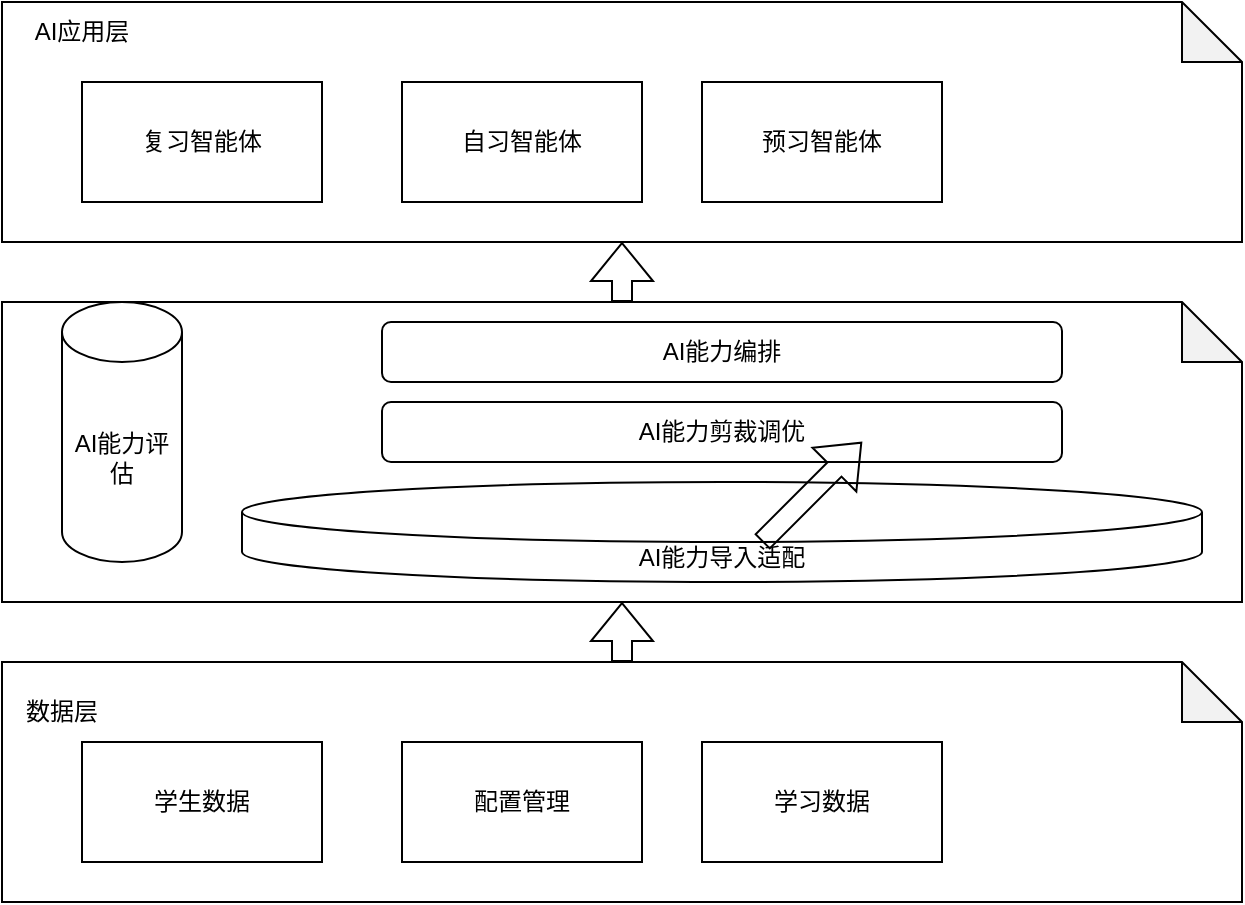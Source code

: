 <mxfile version="26.0.5">
  <diagram name="第 1 页" id="Zvt5n1aen7zP3Oayx_7U">
    <mxGraphModel dx="1050" dy="611" grid="1" gridSize="10" guides="1" tooltips="1" connect="1" arrows="1" fold="1" page="1" pageScale="1" pageWidth="827" pageHeight="1169" math="0" shadow="0">
      <root>
        <mxCell id="0" />
        <mxCell id="1" parent="0" />
        <mxCell id="DYtknpNxplZgI2DQsi1V-20" value="" style="shape=note;whiteSpace=wrap;html=1;backgroundOutline=1;darkOpacity=0.05;" vertex="1" parent="1">
          <mxGeometry x="130" y="260" width="620" height="150" as="geometry" />
        </mxCell>
        <mxCell id="DYtknpNxplZgI2DQsi1V-4" value="" style="shape=note;whiteSpace=wrap;html=1;backgroundOutline=1;darkOpacity=0.05;" vertex="1" parent="1">
          <mxGeometry x="130" y="440" width="620" height="120" as="geometry" />
        </mxCell>
        <mxCell id="DYtknpNxplZgI2DQsi1V-1" value="学生数据" style="rounded=0;whiteSpace=wrap;html=1;" vertex="1" parent="1">
          <mxGeometry x="170" y="480" width="120" height="60" as="geometry" />
        </mxCell>
        <mxCell id="DYtknpNxplZgI2DQsi1V-3" value="配置管理" style="rounded=0;whiteSpace=wrap;html=1;" vertex="1" parent="1">
          <mxGeometry x="330" y="480" width="120" height="60" as="geometry" />
        </mxCell>
        <mxCell id="DYtknpNxplZgI2DQsi1V-5" value="数据层" style="text;html=1;align=center;verticalAlign=middle;whiteSpace=wrap;rounded=0;" vertex="1" parent="1">
          <mxGeometry x="130" y="450" width="60" height="30" as="geometry" />
        </mxCell>
        <mxCell id="DYtknpNxplZgI2DQsi1V-6" value="学习数据" style="rounded=0;whiteSpace=wrap;html=1;" vertex="1" parent="1">
          <mxGeometry x="480" y="480" width="120" height="60" as="geometry" />
        </mxCell>
        <mxCell id="DYtknpNxplZgI2DQsi1V-8" value="" style="shape=note;whiteSpace=wrap;html=1;backgroundOutline=1;darkOpacity=0.05;" vertex="1" parent="1">
          <mxGeometry x="130" y="110" width="620" height="120" as="geometry" />
        </mxCell>
        <mxCell id="DYtknpNxplZgI2DQsi1V-9" value="复习智能体" style="rounded=0;whiteSpace=wrap;html=1;" vertex="1" parent="1">
          <mxGeometry x="170" y="150" width="120" height="60" as="geometry" />
        </mxCell>
        <mxCell id="DYtknpNxplZgI2DQsi1V-10" value="自习智能体" style="rounded=0;whiteSpace=wrap;html=1;" vertex="1" parent="1">
          <mxGeometry x="330" y="150" width="120" height="60" as="geometry" />
        </mxCell>
        <mxCell id="DYtknpNxplZgI2DQsi1V-11" value="预习智能体" style="rounded=0;whiteSpace=wrap;html=1;" vertex="1" parent="1">
          <mxGeometry x="480" y="150" width="120" height="60" as="geometry" />
        </mxCell>
        <mxCell id="DYtknpNxplZgI2DQsi1V-12" value="AI应用层" style="text;html=1;align=center;verticalAlign=middle;whiteSpace=wrap;rounded=0;" vertex="1" parent="1">
          <mxGeometry x="130" y="110" width="80" height="30" as="geometry" />
        </mxCell>
        <mxCell id="DYtknpNxplZgI2DQsi1V-13" value="AI能力导入适配" style="shape=cylinder3;whiteSpace=wrap;html=1;boundedLbl=1;backgroundOutline=1;size=15;" vertex="1" parent="1">
          <mxGeometry x="250" y="350" width="480" height="50" as="geometry" />
        </mxCell>
        <mxCell id="DYtknpNxplZgI2DQsi1V-14" value="AI能力评估" style="shape=cylinder3;whiteSpace=wrap;html=1;boundedLbl=1;backgroundOutline=1;size=15;" vertex="1" parent="1">
          <mxGeometry x="160" y="260" width="60" height="130" as="geometry" />
        </mxCell>
        <mxCell id="DYtknpNxplZgI2DQsi1V-16" value="AI能力编排" style="rounded=1;whiteSpace=wrap;html=1;" vertex="1" parent="1">
          <mxGeometry x="320" y="270" width="340" height="30" as="geometry" />
        </mxCell>
        <mxCell id="DYtknpNxplZgI2DQsi1V-17" value="AI能力剪裁调优" style="rounded=1;whiteSpace=wrap;html=1;" vertex="1" parent="1">
          <mxGeometry x="320" y="310" width="340" height="30" as="geometry" />
        </mxCell>
        <mxCell id="DYtknpNxplZgI2DQsi1V-22" value="" style="shape=flexArrow;endArrow=classic;html=1;rounded=0;" edge="1" parent="1">
          <mxGeometry width="50" height="50" relative="1" as="geometry">
            <mxPoint x="510" y="380" as="sourcePoint" />
            <mxPoint x="560" y="330" as="targetPoint" />
          </mxGeometry>
        </mxCell>
        <mxCell id="DYtknpNxplZgI2DQsi1V-23" style="edgeStyle=orthogonalEdgeStyle;rounded=0;orthogonalLoop=1;jettySize=auto;html=1;exitX=0.5;exitY=0;exitDx=0;exitDy=0;exitPerimeter=0;entryX=0.5;entryY=1;entryDx=0;entryDy=0;entryPerimeter=0;shape=flexArrow;" edge="1" parent="1" source="DYtknpNxplZgI2DQsi1V-20" target="DYtknpNxplZgI2DQsi1V-8">
          <mxGeometry relative="1" as="geometry" />
        </mxCell>
        <mxCell id="DYtknpNxplZgI2DQsi1V-25" style="edgeStyle=orthogonalEdgeStyle;rounded=0;orthogonalLoop=1;jettySize=auto;html=1;exitX=0.5;exitY=0;exitDx=0;exitDy=0;exitPerimeter=0;entryX=0.5;entryY=1;entryDx=0;entryDy=0;entryPerimeter=0;shape=flexArrow;" edge="1" parent="1" source="DYtknpNxplZgI2DQsi1V-4" target="DYtknpNxplZgI2DQsi1V-20">
          <mxGeometry relative="1" as="geometry" />
        </mxCell>
      </root>
    </mxGraphModel>
  </diagram>
</mxfile>
